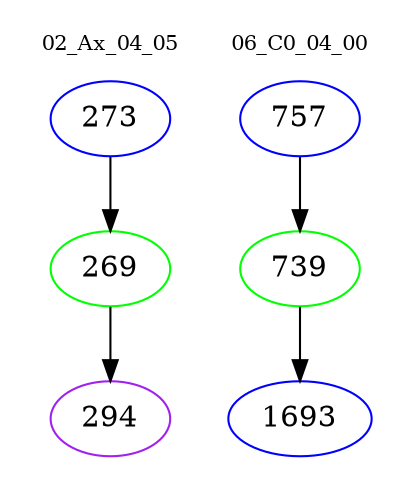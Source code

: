digraph{
subgraph cluster_0 {
color = white
label = "02_Ax_04_05";
fontsize=10;
T0_273 [label="273", color="blue"]
T0_273 -> T0_269 [color="black"]
T0_269 [label="269", color="green"]
T0_269 -> T0_294 [color="black"]
T0_294 [label="294", color="purple"]
}
subgraph cluster_1 {
color = white
label = "06_C0_04_00";
fontsize=10;
T1_757 [label="757", color="blue"]
T1_757 -> T1_739 [color="black"]
T1_739 [label="739", color="green"]
T1_739 -> T1_1693 [color="black"]
T1_1693 [label="1693", color="blue"]
}
}
